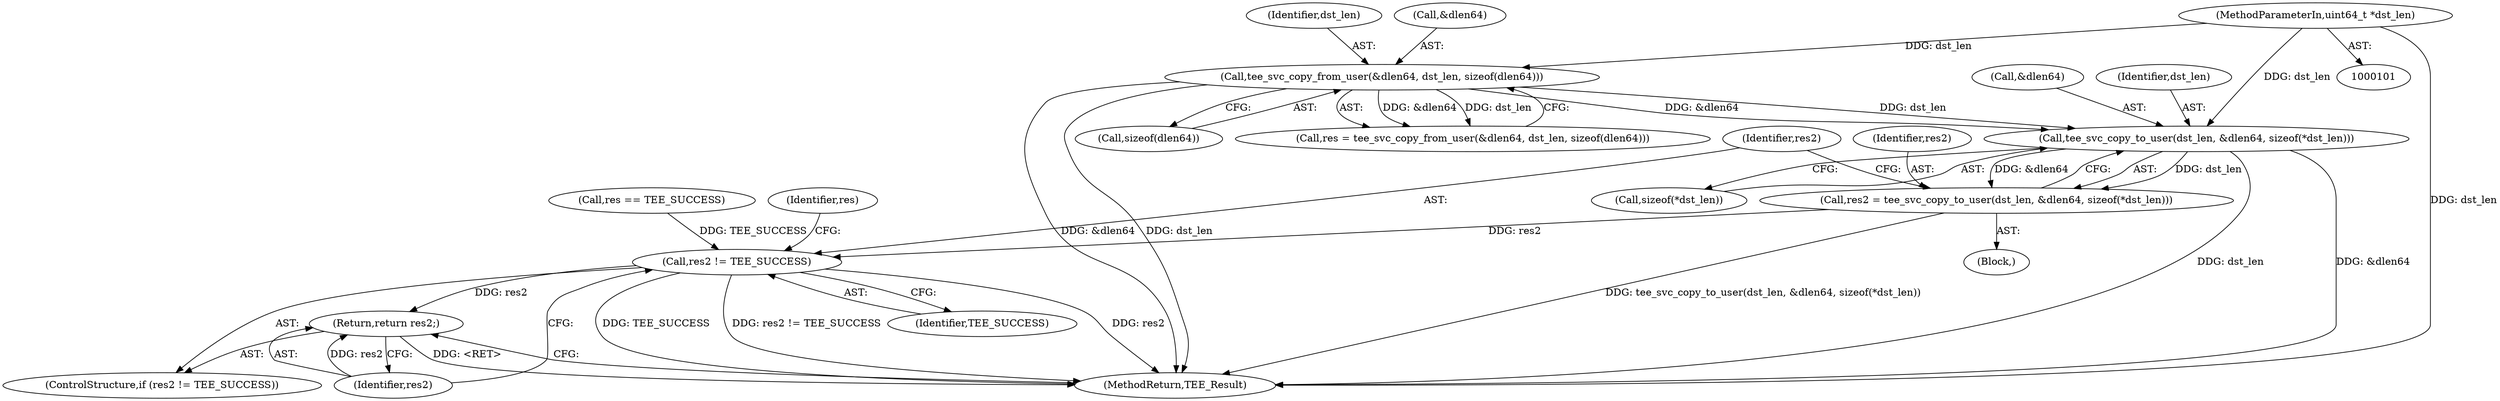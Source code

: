digraph "0_optee_os_70697bf3c5dc3d201341b01a1a8e5bc6d2fb48f8@API" {
"1000524" [label="(Call,tee_svc_copy_to_user(dst_len, &dlen64, sizeof(*dst_len)))"];
"1000181" [label="(Call,tee_svc_copy_from_user(&dlen64, dst_len, sizeof(dlen64)))"];
"1000108" [label="(MethodParameterIn,uint64_t *dst_len)"];
"1000522" [label="(Call,res2 = tee_svc_copy_to_user(dst_len, &dlen64, sizeof(*dst_len)))"];
"1000532" [label="(Call,res2 != TEE_SUCCESS)"];
"1000535" [label="(Return,return res2;)"];
"1000539" [label="(MethodReturn,TEE_Result)"];
"1000185" [label="(Call,sizeof(dlen64))"];
"1000524" [label="(Call,tee_svc_copy_to_user(dst_len, &dlen64, sizeof(*dst_len)))"];
"1000526" [label="(Call,&dlen64)"];
"1000531" [label="(ControlStructure,if (res2 != TEE_SUCCESS))"];
"1000525" [label="(Identifier,dst_len)"];
"1000181" [label="(Call,tee_svc_copy_from_user(&dlen64, dst_len, sizeof(dlen64)))"];
"1000522" [label="(Call,res2 = tee_svc_copy_to_user(dst_len, &dlen64, sizeof(*dst_len)))"];
"1000528" [label="(Call,sizeof(*dst_len))"];
"1000536" [label="(Identifier,res2)"];
"1000184" [label="(Identifier,dst_len)"];
"1000511" [label="(Call,res == TEE_SUCCESS)"];
"1000108" [label="(MethodParameterIn,uint64_t *dst_len)"];
"1000535" [label="(Return,return res2;)"];
"1000533" [label="(Identifier,res2)"];
"1000517" [label="(Block,)"];
"1000538" [label="(Identifier,res)"];
"1000179" [label="(Call,res = tee_svc_copy_from_user(&dlen64, dst_len, sizeof(dlen64)))"];
"1000523" [label="(Identifier,res2)"];
"1000532" [label="(Call,res2 != TEE_SUCCESS)"];
"1000182" [label="(Call,&dlen64)"];
"1000534" [label="(Identifier,TEE_SUCCESS)"];
"1000524" -> "1000522"  [label="AST: "];
"1000524" -> "1000528"  [label="CFG: "];
"1000525" -> "1000524"  [label="AST: "];
"1000526" -> "1000524"  [label="AST: "];
"1000528" -> "1000524"  [label="AST: "];
"1000522" -> "1000524"  [label="CFG: "];
"1000524" -> "1000539"  [label="DDG: dst_len"];
"1000524" -> "1000539"  [label="DDG: &dlen64"];
"1000524" -> "1000522"  [label="DDG: dst_len"];
"1000524" -> "1000522"  [label="DDG: &dlen64"];
"1000181" -> "1000524"  [label="DDG: dst_len"];
"1000181" -> "1000524"  [label="DDG: &dlen64"];
"1000108" -> "1000524"  [label="DDG: dst_len"];
"1000181" -> "1000179"  [label="AST: "];
"1000181" -> "1000185"  [label="CFG: "];
"1000182" -> "1000181"  [label="AST: "];
"1000184" -> "1000181"  [label="AST: "];
"1000185" -> "1000181"  [label="AST: "];
"1000179" -> "1000181"  [label="CFG: "];
"1000181" -> "1000539"  [label="DDG: &dlen64"];
"1000181" -> "1000539"  [label="DDG: dst_len"];
"1000181" -> "1000179"  [label="DDG: &dlen64"];
"1000181" -> "1000179"  [label="DDG: dst_len"];
"1000108" -> "1000181"  [label="DDG: dst_len"];
"1000108" -> "1000101"  [label="AST: "];
"1000108" -> "1000539"  [label="DDG: dst_len"];
"1000522" -> "1000517"  [label="AST: "];
"1000523" -> "1000522"  [label="AST: "];
"1000533" -> "1000522"  [label="CFG: "];
"1000522" -> "1000539"  [label="DDG: tee_svc_copy_to_user(dst_len, &dlen64, sizeof(*dst_len))"];
"1000522" -> "1000532"  [label="DDG: res2"];
"1000532" -> "1000531"  [label="AST: "];
"1000532" -> "1000534"  [label="CFG: "];
"1000533" -> "1000532"  [label="AST: "];
"1000534" -> "1000532"  [label="AST: "];
"1000536" -> "1000532"  [label="CFG: "];
"1000538" -> "1000532"  [label="CFG: "];
"1000532" -> "1000539"  [label="DDG: res2"];
"1000532" -> "1000539"  [label="DDG: TEE_SUCCESS"];
"1000532" -> "1000539"  [label="DDG: res2 != TEE_SUCCESS"];
"1000511" -> "1000532"  [label="DDG: TEE_SUCCESS"];
"1000532" -> "1000535"  [label="DDG: res2"];
"1000535" -> "1000531"  [label="AST: "];
"1000535" -> "1000536"  [label="CFG: "];
"1000536" -> "1000535"  [label="AST: "];
"1000539" -> "1000535"  [label="CFG: "];
"1000535" -> "1000539"  [label="DDG: <RET>"];
"1000536" -> "1000535"  [label="DDG: res2"];
}
